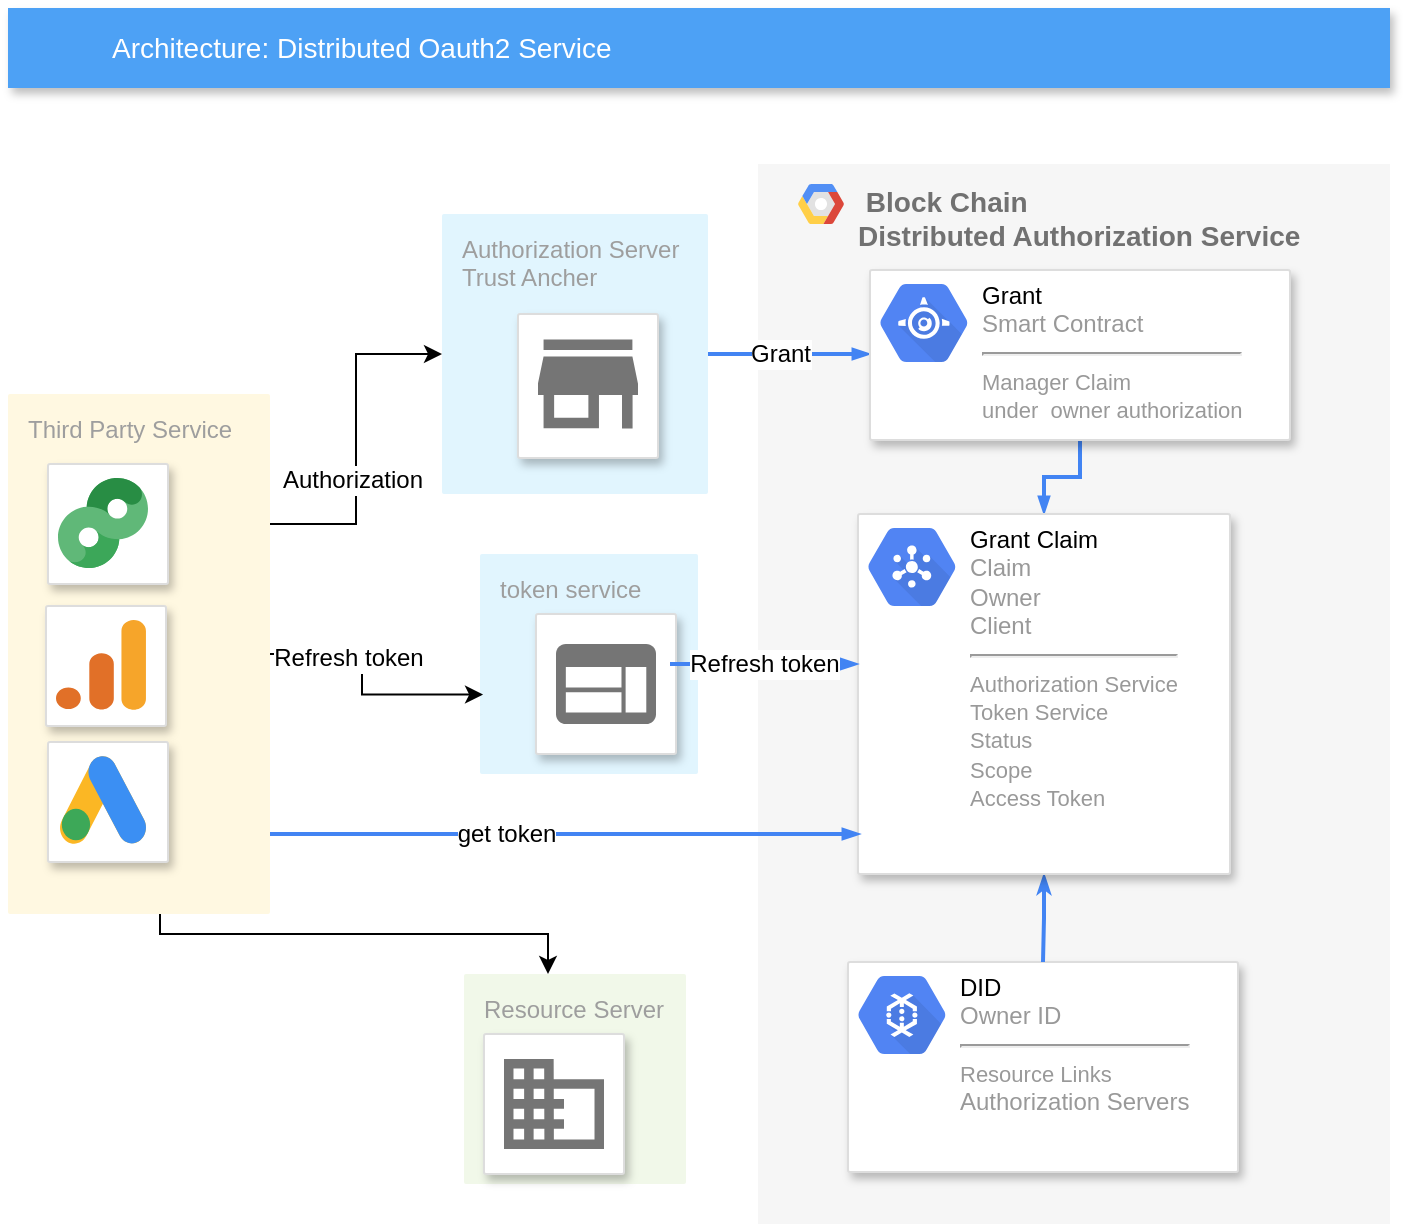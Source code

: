 <mxfile version="10.6.0" type="device"><diagram id="d1ab7348-05c3-a1e3-ca4d-12c340fd6b49" name="Page-1"><mxGraphModel dx="900" dy="524" grid="1" gridSize="10" guides="1" tooltips="1" connect="1" arrows="1" fold="1" page="1" pageScale="1" pageWidth="1169" pageHeight="827" background="#ffffff" math="0" shadow="0"><root><mxCell id="0"/><mxCell id="1" parent="0"/><mxCell id="D4GOowCk4lcLQD-hOSjw-314" value="token service&lt;br&gt;" style="rounded=1;absoluteArcSize=1;arcSize=2;html=1;strokeColor=none;gradientColor=none;shadow=0;dashed=0;fontSize=12;fontColor=#9E9E9E;align=left;verticalAlign=top;spacing=10;spacingTop=-4;fillColor=#E1F5FE;" vertex="1" parent="1"><mxGeometry x="245" y="290" width="109" height="110" as="geometry"/></mxCell><mxCell id="2" value="&lt;b&gt;&amp;nbsp;Block Chain&lt;br&gt;Distributed Authorization Service&lt;br&gt;&lt;/b&gt;" style="fillColor=#F6F6F6;strokeColor=none;shadow=0;gradientColor=none;fontSize=14;align=left;spacing=10;fontColor=#717171;9E9E9E;verticalAlign=top;spacingTop=-4;fontStyle=0;spacingLeft=40;html=1;" parent="1" vertex="1"><mxGeometry x="384" y="95" width="316" height="530" as="geometry"/></mxCell><mxCell id="3" value="" style="shape=mxgraph.gcp2.google_cloud_platform;fillColor=#F6F6F6;strokeColor=none;shadow=0;gradientColor=none;" parent="2" vertex="1"><mxGeometry width="23" height="20" relative="1" as="geometry"><mxPoint x="20" y="10" as="offset"/></mxGeometry></mxCell><mxCell id="274" value="" style="strokeColor=#dddddd;fillColor=#ffffff;shadow=1;strokeWidth=1;rounded=1;absoluteArcSize=1;arcSize=2;fontSize=12;fontColor=#9E9E9E;align=center;html=1;" parent="2" vertex="1"><mxGeometry x="45" y="399" width="195" height="105" as="geometry"/></mxCell><mxCell id="275" value="&lt;font color=&quot;#000000&quot;&gt;DID&lt;/font&gt;&lt;br&gt;Owner ID&lt;hr&gt;&lt;span style=&quot;font-size: 11px&quot;&gt;Resource Links&lt;br&gt;&lt;/span&gt;Authorization Servers&lt;br&gt;" style="dashed=0;connectable=0;html=1;fillColor=#5184F3;strokeColor=none;shape=mxgraph.gcp2.cloud_dataflow;part=1;labelPosition=right;verticalLabelPosition=middle;align=left;verticalAlign=top;spacingLeft=5;fontColor=#999999;fontSize=12;spacingTop=-8;" parent="274" vertex="1"><mxGeometry width="44" height="39" relative="1" as="geometry"><mxPoint x="5" y="7" as="offset"/></mxGeometry></mxCell><mxCell id="9" value="Architecture: Distributed Oauth2 Service" style="fillColor=#4DA1F5;strokeColor=none;shadow=1;gradientColor=none;fontSize=14;align=left;spacingLeft=50;fontColor=#ffffff;html=1;" parent="1" vertex="1"><mxGeometry x="9" y="17" width="691" height="40" as="geometry"/></mxCell><object label="" id="282"><mxCell style="edgeStyle=orthogonalEdgeStyle;rounded=0;html=1;dashed=0;labelBackgroundColor=none;startArrow=none;startFill=0;startSize=4;endArrow=blockThin;endFill=1;endSize=4;strokeColor=#4284F3;strokeWidth=2;fontSize=12;" parent="1" source="253" target="268" edge="1"><mxGeometry relative="1" as="geometry"><Array as="points"><mxPoint x="370" y="190"/><mxPoint x="370" y="190"/></Array></mxGeometry></mxCell></object><mxCell id="D4GOowCk4lcLQD-hOSjw-303" value="Grant&lt;br&gt;" style="text;html=1;resizable=0;points=[];align=center;verticalAlign=middle;labelBackgroundColor=#ffffff;" vertex="1" connectable="0" parent="282"><mxGeometry x="0.25" y="4" relative="1" as="geometry"><mxPoint x="-15" y="4" as="offset"/></mxGeometry></mxCell><mxCell id="253" value="Authorization Server&lt;br&gt;Trust Ancher&lt;br&gt;" style="rounded=1;absoluteArcSize=1;arcSize=2;html=1;strokeColor=none;gradientColor=none;shadow=0;dashed=0;fontSize=12;fontColor=#9E9E9E;align=left;verticalAlign=top;spacing=10;spacingTop=-4;fillColor=#E1F5FE;" parent="1" vertex="1"><mxGeometry x="226" y="120" width="133" height="140" as="geometry"/></mxCell><mxCell id="D4GOowCk4lcLQD-hOSjw-313" value="" style="edgeStyle=orthogonalEdgeStyle;rounded=0;orthogonalLoop=1;jettySize=auto;html=1;" edge="1" parent="1" source="254" target="255"><mxGeometry relative="1" as="geometry"><Array as="points"><mxPoint x="85" y="480"/><mxPoint x="279" y="480"/></Array></mxGeometry></mxCell><mxCell id="D4GOowCk4lcLQD-hOSjw-320" style="edgeStyle=orthogonalEdgeStyle;rounded=0;orthogonalLoop=1;jettySize=auto;html=1;exitX=1;exitY=0.25;exitDx=0;exitDy=0;entryX=0;entryY=0.5;entryDx=0;entryDy=0;" edge="1" parent="1" source="254" target="253"><mxGeometry relative="1" as="geometry"/></mxCell><mxCell id="D4GOowCk4lcLQD-hOSjw-321" value="Authorization&lt;br&gt;" style="text;html=1;resizable=0;points=[];align=center;verticalAlign=middle;labelBackgroundColor=#ffffff;" vertex="1" connectable="0" parent="D4GOowCk4lcLQD-hOSjw-320"><mxGeometry x="-0.24" y="2" relative="1" as="geometry"><mxPoint as="offset"/></mxGeometry></mxCell><mxCell id="D4GOowCk4lcLQD-hOSjw-322" style="edgeStyle=orthogonalEdgeStyle;rounded=0;orthogonalLoop=1;jettySize=auto;html=1;exitX=1;exitY=0.5;exitDx=0;exitDy=0;entryX=0.014;entryY=0.639;entryDx=0;entryDy=0;entryPerimeter=0;" edge="1" parent="1" source="254" target="D4GOowCk4lcLQD-hOSjw-314"><mxGeometry relative="1" as="geometry"><Array as="points"><mxPoint x="186" y="340"/><mxPoint x="186" y="361"/></Array></mxGeometry></mxCell><mxCell id="D4GOowCk4lcLQD-hOSjw-323" value="Refresh token&lt;br&gt;" style="text;html=1;resizable=0;points=[];align=center;verticalAlign=middle;labelBackgroundColor=#ffffff;" vertex="1" connectable="0" parent="D4GOowCk4lcLQD-hOSjw-322"><mxGeometry x="-0.395" y="-2" relative="1" as="geometry"><mxPoint as="offset"/></mxGeometry></mxCell><mxCell id="254" value="Third Party Service&lt;br&gt;" style="rounded=1;absoluteArcSize=1;arcSize=2;html=1;strokeColor=none;gradientColor=none;shadow=0;dashed=0;fontSize=12;fontColor=#9E9E9E;align=left;verticalAlign=top;spacing=10;spacingTop=-4;fillColor=#FFF8E1;" parent="1" vertex="1"><mxGeometry x="9" y="210" width="131" height="260" as="geometry"/></mxCell><mxCell id="255" value="Resource Server&lt;br&gt;" style="rounded=1;absoluteArcSize=1;arcSize=2;html=1;strokeColor=none;gradientColor=none;shadow=0;dashed=0;fontSize=12;fontColor=#9E9E9E;align=left;verticalAlign=top;spacing=10;spacingTop=-4;fillColor=#F1F8E9;" parent="1" vertex="1"><mxGeometry x="237" y="500" width="111" height="105" as="geometry"/></mxCell><mxCell id="256" value="" style="strokeColor=#dddddd;fillColor=#ffffff;shadow=1;strokeWidth=1;rounded=1;absoluteArcSize=1;arcSize=2;labelPosition=center;verticalLabelPosition=middle;align=center;verticalAlign=bottom;spacingLeft=0;fontColor=#999999;fontSize=12;whiteSpace=wrap;spacingBottom=2;html=1;" parent="1" vertex="1"><mxGeometry x="264" y="170" width="70" height="72" as="geometry"/></mxCell><mxCell id="257" value="" style="dashed=0;connectable=0;html=1;fillColor=#757575;strokeColor=none;shape=mxgraph.gcp2.retail;part=1;" parent="256" vertex="1"><mxGeometry x="0.5" width="50" height="44.5" relative="1" as="geometry"><mxPoint x="-25" y="12.75" as="offset"/></mxGeometry></mxCell><mxCell id="258" value="" style="strokeColor=#dddddd;fillColor=#ffffff;shadow=1;strokeWidth=1;rounded=1;absoluteArcSize=1;arcSize=2;fontSize=12;fontColor=#9E9E9E;align=center;html=1;" parent="1" vertex="1"><mxGeometry x="29" y="245" width="60" height="60" as="geometry"/></mxCell><mxCell id="259" value="" style="dashed=0;connectable=0;html=1;fillColor=#5184F3;strokeColor=none;shape=mxgraph.gcp2.campaign_manager;part=1;labelPosition=right;verticalLabelPosition=middle;align=left;verticalAlign=middle;spacingLeft=5;fontColor=#999999;fontSize=12;" parent="258" vertex="1"><mxGeometry width="45" height="45" relative="1" as="geometry"><mxPoint x="5" y="7" as="offset"/></mxGeometry></mxCell><mxCell id="260" value="" style="strokeColor=#dddddd;fillColor=#ffffff;shadow=1;strokeWidth=1;rounded=1;absoluteArcSize=1;arcSize=2;fontSize=12;fontColor=#9E9E9E;align=center;html=1;" parent="1" vertex="1"><mxGeometry x="29" y="384" width="60" height="60" as="geometry"/></mxCell><mxCell id="261" value="" style="dashed=0;connectable=0;html=1;fillColor=#5184F3;strokeColor=none;shape=mxgraph.gcp2.google_ads;part=1;labelPosition=right;verticalLabelPosition=middle;align=left;verticalAlign=middle;spacingLeft=5;fontColor=#999999;fontSize=12;" parent="260" vertex="1"><mxGeometry width="45" height="45" relative="1" as="geometry"><mxPoint x="5" y="7" as="offset"/></mxGeometry></mxCell><mxCell id="262" value="" style="strokeColor=#dddddd;fillColor=#ffffff;shadow=1;strokeWidth=1;rounded=1;absoluteArcSize=1;arcSize=2;fontSize=12;fontColor=#9E9E9E;align=center;html=1;" parent="1" vertex="1"><mxGeometry x="28" y="316" width="60" height="60" as="geometry"/></mxCell><mxCell id="263" value="" style="dashed=0;connectable=0;html=1;fillColor=#5184F3;strokeColor=none;shape=mxgraph.gcp2.google_analytics;part=1;labelPosition=right;verticalLabelPosition=middle;align=left;verticalAlign=middle;spacingLeft=5;fontColor=#999999;fontSize=12;" parent="262" vertex="1"><mxGeometry width="45" height="45" relative="1" as="geometry"><mxPoint x="5" y="7" as="offset"/></mxGeometry></mxCell><mxCell id="264" value="" style="strokeColor=#dddddd;fillColor=#ffffff;shadow=1;strokeWidth=1;rounded=1;absoluteArcSize=1;arcSize=2;labelPosition=center;verticalLabelPosition=middle;align=center;verticalAlign=bottom;spacingLeft=0;fontColor=#999999;fontSize=12;whiteSpace=wrap;spacingBottom=2;html=1;" parent="1" vertex="1"><mxGeometry x="247" y="530" width="70" height="70" as="geometry"/></mxCell><mxCell id="265" value="" style="dashed=0;connectable=0;html=1;fillColor=#757575;strokeColor=none;shape=mxgraph.gcp2.database;part=1;" parent="264" vertex="1"><mxGeometry x="0.5" width="50" height="45" relative="1" as="geometry"><mxPoint x="-25" y="12.5" as="offset"/></mxGeometry></mxCell><mxCell id="266" value="" style="strokeColor=#dddddd;fillColor=#ffffff;shadow=1;strokeWidth=1;rounded=1;absoluteArcSize=1;arcSize=2;labelPosition=center;verticalLabelPosition=middle;align=center;verticalAlign=bottom;spacingLeft=0;fontColor=#999999;fontSize=12;whiteSpace=wrap;spacingBottom=2;html=1;" parent="1" vertex="1"><mxGeometry x="273" y="320" width="70" height="70" as="geometry"/></mxCell><mxCell id="267" value="" style="dashed=0;connectable=0;html=1;fillColor=#757575;strokeColor=none;shape=mxgraph.gcp2.application;part=1;" parent="266" vertex="1"><mxGeometry x="0.5" width="50" height="40" relative="1" as="geometry"><mxPoint x="-25" y="15" as="offset"/></mxGeometry></mxCell><mxCell id="283" style="edgeStyle=orthogonalEdgeStyle;rounded=0;html=1;dashed=0;labelBackgroundColor=none;startArrow=none;startFill=0;startSize=4;endArrow=blockThin;endFill=1;endSize=4;strokeColor=#4284F3;strokeWidth=2;fontSize=12;" parent="1" source="268" target="270" edge="1"><mxGeometry relative="1" as="geometry"/></mxCell><mxCell id="268" value="" style="strokeColor=#dddddd;fillColor=#ffffff;shadow=1;strokeWidth=1;rounded=1;absoluteArcSize=1;arcSize=2;fontSize=12;fontColor=#9E9E9E;align=center;html=1;" parent="1" vertex="1"><mxGeometry x="440" y="148" width="210" height="85" as="geometry"/></mxCell><mxCell id="269" value="&lt;font color=&quot;#000000&quot;&gt;Grant&lt;/font&gt;&lt;br&gt;Smart Contract&lt;hr&gt;&lt;span style=&quot;font-size: 11px&quot;&gt;Manager Claim &lt;br&gt;under&amp;nbsp; owner authorization&lt;/span&gt;&lt;br&gt;" style="dashed=0;connectable=0;html=1;fillColor=#5184F3;strokeColor=none;shape=mxgraph.gcp2.app_engine;part=1;labelPosition=right;verticalLabelPosition=middle;align=left;verticalAlign=top;spacingLeft=5;fontColor=#999999;fontSize=12;spacingTop=-8;" parent="268" vertex="1"><mxGeometry width="44" height="39" relative="1" as="geometry"><mxPoint x="5" y="7" as="offset"/></mxGeometry></mxCell><mxCell id="289" style="edgeStyle=orthogonalEdgeStyle;rounded=0;html=1;dashed=0;labelBackgroundColor=none;startArrow=classicThin;startFill=1;startSize=4;endArrow=none;endFill=0;endSize=4;strokeColor=#4284F3;strokeWidth=2;fontSize=12;" parent="1" source="270" target="274" edge="1"><mxGeometry relative="1" as="geometry"/></mxCell><mxCell id="270" value="" style="strokeColor=#dddddd;fillColor=#ffffff;shadow=1;strokeWidth=1;rounded=1;absoluteArcSize=1;arcSize=2;fontSize=12;fontColor=#9E9E9E;align=center;html=1;" parent="1" vertex="1"><mxGeometry x="434" y="270" width="186" height="180" as="geometry"/></mxCell><mxCell id="271" value="&lt;font color=&quot;#000000&quot;&gt;Grant Claim&lt;/font&gt;&lt;br&gt;Claim&lt;br&gt;Owner&lt;br&gt;Client&lt;br&gt;&lt;hr&gt;&lt;font style=&quot;font-size: 11px&quot;&gt;Authorization Service&lt;br&gt;Token Service&lt;br&gt;Status&lt;br&gt;Scope&lt;br&gt;Access Token&lt;br&gt;&lt;/font&gt;" style="dashed=0;connectable=0;html=1;fillColor=#5184F3;strokeColor=none;shape=mxgraph.gcp2.cloud_pubsub;part=1;labelPosition=right;verticalLabelPosition=middle;align=left;verticalAlign=top;spacingLeft=5;fontColor=#999999;fontSize=12;spacingTop=-8;" parent="270" vertex="1"><mxGeometry width="44" height="39" relative="1" as="geometry"><mxPoint x="5" y="7" as="offset"/></mxGeometry></mxCell><mxCell id="D4GOowCk4lcLQD-hOSjw-292" style="edgeStyle=orthogonalEdgeStyle;rounded=0;html=1;dashed=0;labelBackgroundColor=none;startArrow=none;startFill=0;startSize=4;endArrow=blockThin;endFill=1;endSize=4;strokeColor=#4284F3;strokeWidth=2;fontSize=12;" edge="1" parent="1"><mxGeometry relative="1" as="geometry"><mxPoint x="340" y="345" as="sourcePoint"/><mxPoint x="434" y="345" as="targetPoint"/><Array as="points"><mxPoint x="340" y="345"/></Array></mxGeometry></mxCell><mxCell id="D4GOowCk4lcLQD-hOSjw-297" value="Refresh token&lt;br&gt;" style="text;html=1;resizable=0;points=[];align=center;verticalAlign=middle;labelBackgroundColor=#ffffff;" vertex="1" connectable="0" parent="D4GOowCk4lcLQD-hOSjw-292"><mxGeometry x="-0.291" y="1" relative="1" as="geometry"><mxPoint x="13.5" y="1" as="offset"/></mxGeometry></mxCell><mxCell id="D4GOowCk4lcLQD-hOSjw-318" style="edgeStyle=orthogonalEdgeStyle;rounded=0;html=1;dashed=0;labelBackgroundColor=none;startArrow=none;startFill=0;startSize=4;endArrow=blockThin;endFill=1;endSize=4;strokeColor=#4284F3;strokeWidth=2;fontSize=12;" edge="1" parent="1" source="254"><mxGeometry relative="1" as="geometry"><mxPoint x="162" y="430" as="sourcePoint"/><mxPoint x="435" y="430" as="targetPoint"/><Array as="points"><mxPoint x="210" y="430"/><mxPoint x="210" y="430"/></Array></mxGeometry></mxCell><mxCell id="D4GOowCk4lcLQD-hOSjw-319" value="get token&lt;br&gt;" style="text;html=1;resizable=0;points=[];align=center;verticalAlign=middle;labelBackgroundColor=#ffffff;" vertex="1" connectable="0" parent="D4GOowCk4lcLQD-hOSjw-318"><mxGeometry x="-0.291" y="1" relative="1" as="geometry"><mxPoint x="13.5" y="1" as="offset"/></mxGeometry></mxCell></root></mxGraphModel></diagram></mxfile>